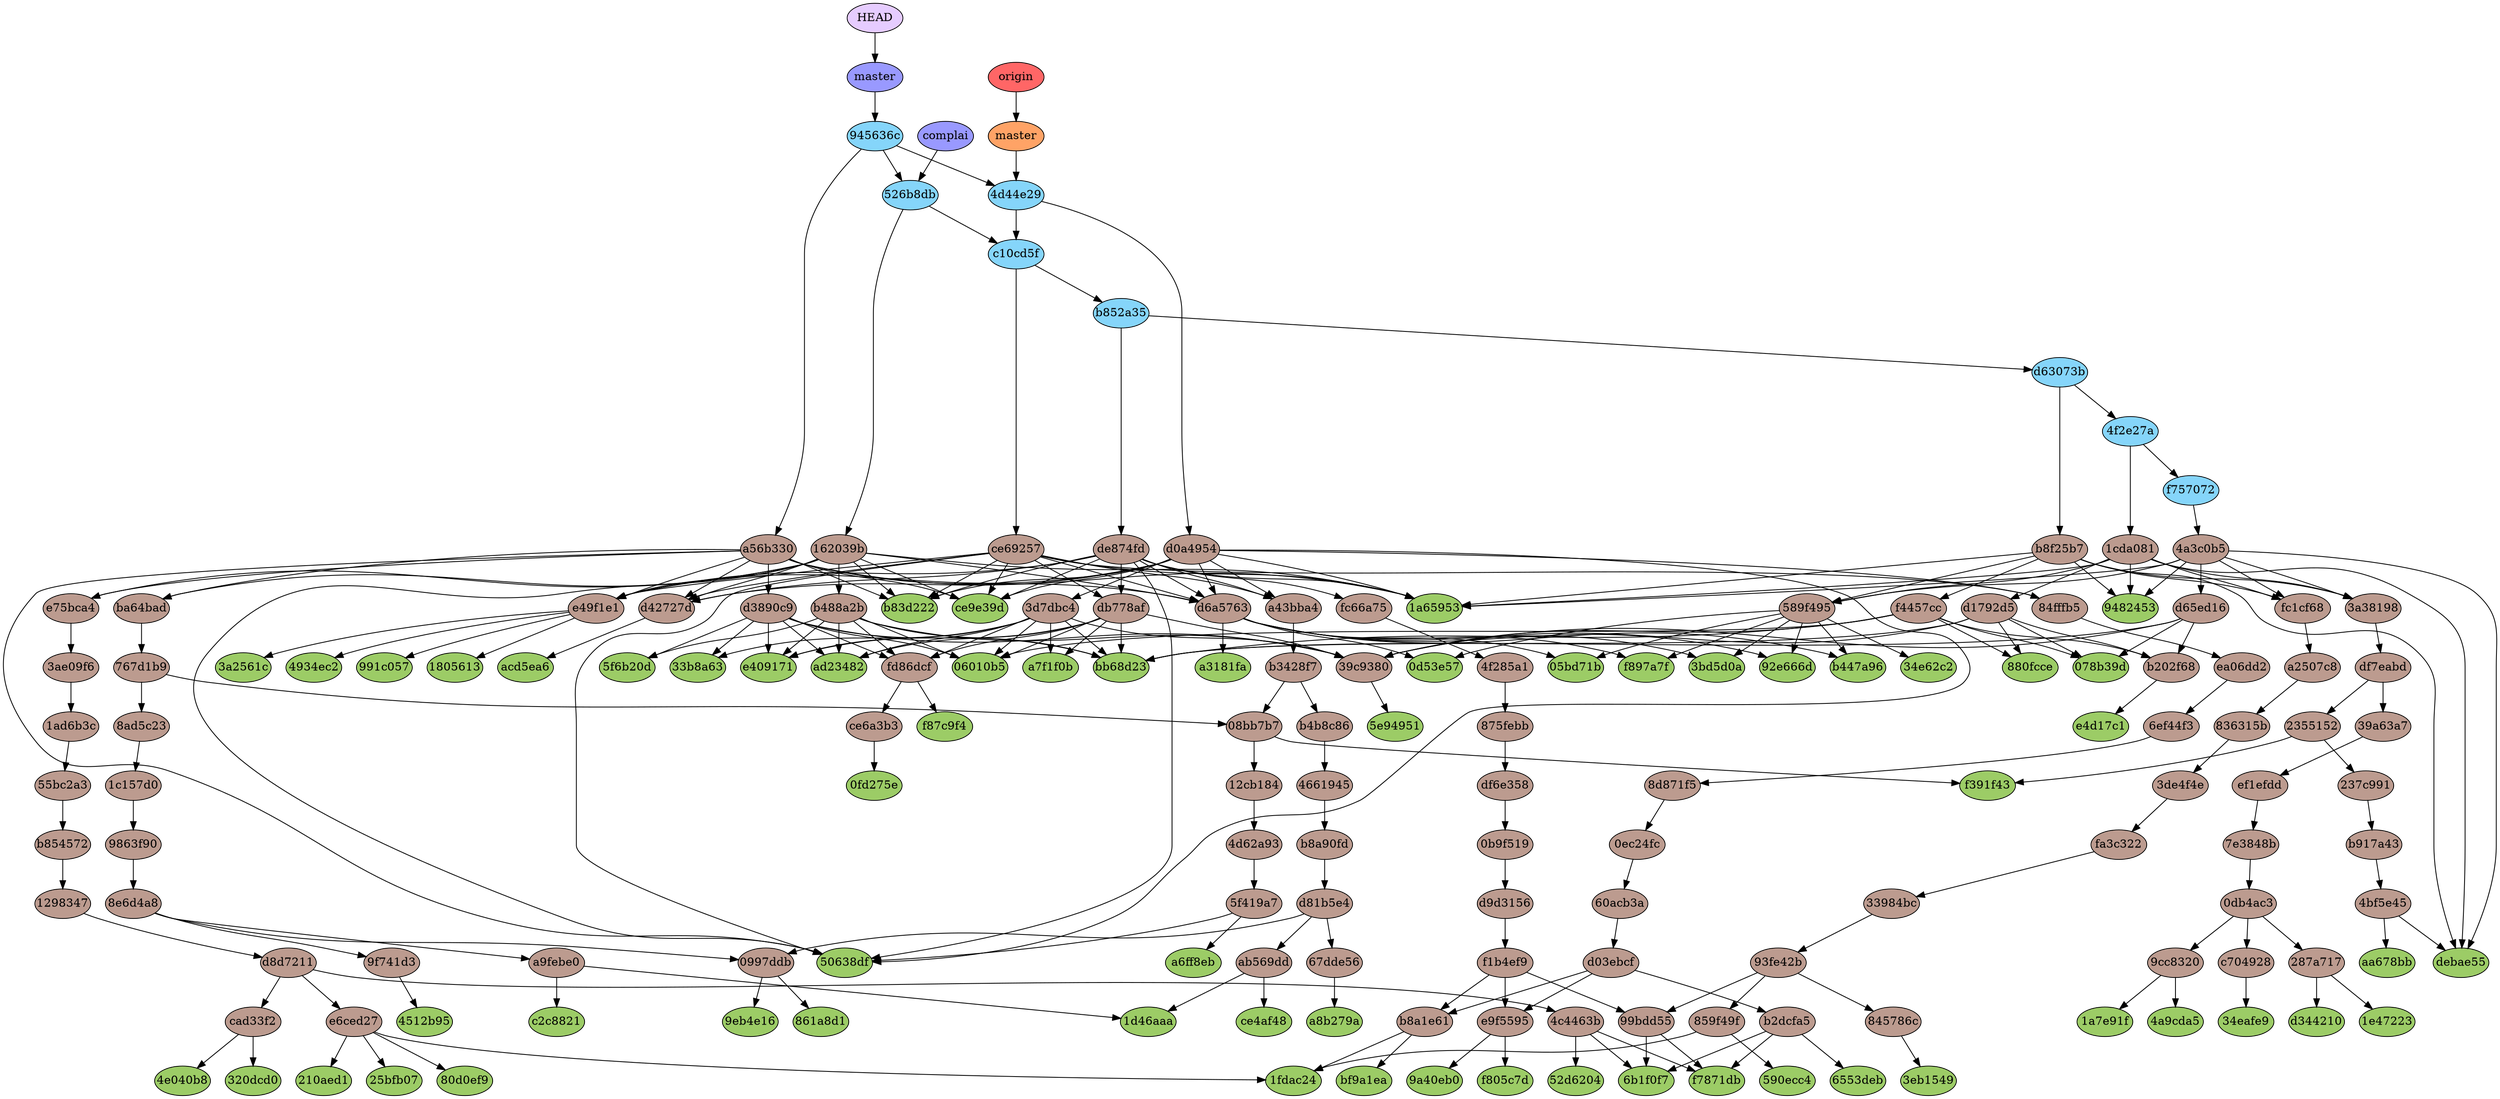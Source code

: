 digraph auto {
	graph [bgcolor=transparent]
	node [fixedsize=true style=filled width=0.95]
	"05bd71b6ec2c1982d1e8a5653073281994564ae8" [label="05bd71b" fillcolor="#9ccc66"]
	"06010b5a961f0396f859cc0505e0cd5afee3bb8f" [label="06010b5" fillcolor="#9ccc66"]
	"078b39d2dca3a37194eb9e224076593abacd8d4b" [label="078b39d" fillcolor="#9ccc66"]
	"0d53e57a55d7109cdc3736f5de0bce8117f46869" [label="0d53e57" fillcolor="#9ccc66"]
	"0fd275e94660402f80f01505d28b90a23f7e0209" [label="0fd275e" fillcolor="#9ccc66"]
	"180561334a20370c0226a515335cdb7aedfb1fb9" [label=1805613 fillcolor="#9ccc66"]
	"1a659533528ecda0bd079950f872515b5a7d4f37" [label="1a65953" fillcolor="#9ccc66"]
	"1a7e91f734317f5b895a2029ff9edb711dc9cc99" [label="1a7e91f" fillcolor="#9ccc66"]
	"1d46aaa1a35c91aee927a94efd0032d64615b815" [label="1d46aaa" fillcolor="#9ccc66"]
	"1e4722388f966d8959e0514cd22615c045b95e2b" [label="1e47223" fillcolor="#9ccc66"]
	"1fdac24c9deee51129b133999009ad5880c6efdf" [label="1fdac24" fillcolor="#9ccc66"]
	"210aed1666e6824f5b1213ffb442bb98e335db1b" [label="210aed1" fillcolor="#9ccc66"]
	"25bfb078fb37f93b5d91011433716f36aeca5c4e" [label="25bfb07" fillcolor="#9ccc66"]
	"320dcd0c2f941201768484c9c7631a54e8721362" [label="320dcd0" fillcolor="#9ccc66"]
	"33b8a6309bd07e001c59631ce35e92b38462f1c2" [label="33b8a63" fillcolor="#9ccc66"]
	"34e62c26b57537c22f5c2d4d54b426a1ca841409" [label="34e62c2" fillcolor="#9ccc66"]
	"34eafe94fd4aae693752e2e0f967b44300c99075" [label="34eafe9" fillcolor="#9ccc66"]
	"3a2561cbabff8e3f90730398e3b411a40578a65a" [label="3a2561c" fillcolor="#9ccc66"]
	"3bd5d0a4803967bc0bf72a7dd66d7e292ed2e586" [label="3bd5d0a" fillcolor="#9ccc66"]
	"3eb1549f06ba8b7861c1e0dfe9d63c4b8ae4bfb1" [label="3eb1549" fillcolor="#9ccc66"]
	"4512b957de50e3835e2fee21891922f0f8b88028" [label="4512b95" fillcolor="#9ccc66"]
	"4934ec276a00c8f527be9f9d8aea70383eac77bb" [label="4934ec2" fillcolor="#9ccc66"]
	"4a9cda50420fcb43a51ea4cc266fdcb7fe1d0dae" [label="4a9cda5" fillcolor="#9ccc66"]
	"4e040b80859196d5cf51dfd65febd41b8df755c9" [label="4e040b8" fillcolor="#9ccc66"]
	"50638dff1af5ca690f29e4d6ceff9d65c99e4469" [label="50638df" fillcolor="#9ccc66"]
	"52d62045b8bed83f62aa32a954da5dde63765698" [label="52d6204" fillcolor="#9ccc66"]
	"590ecc4134b3c73b74946b2a6bb43d8fd34830b2" [label="590ecc4" fillcolor="#9ccc66"]
	"5e9495128c0376427420c4189993b3851770b702" [label="5e94951" fillcolor="#9ccc66"]
	"5f6b20d08ec495ce823e7a41e34279606474a908" [label="5f6b20d" fillcolor="#9ccc66"]
	"6553deb44d65701d812e8b8aa80a651366ecb899" [label="6553deb" fillcolor="#9ccc66"]
	"6b1f0f7dae4599ba1678f8ecad49b7709f1219e0" [label="6b1f0f7" fillcolor="#9ccc66"]
	"80d0ef9e68478f1b9012ca16aab9c55bcba8b98b" [label="80d0ef9" fillcolor="#9ccc66"]
	"861a8d1099559b987cff6a5f819312e020cbc5cd" [label="861a8d1" fillcolor="#9ccc66"]
	"880fcce54675ecdc6fb0f6cb9928b6f2a96d8834" [label="880fcce" fillcolor="#9ccc66"]
	"92e666d77dd95f33f7fc056a45049f2034b90ab8" [label="92e666d" fillcolor="#9ccc66"]
	"9482453435cc19430a453d7280dce366b7138a90" [label=9482453 fillcolor="#9ccc66"]
	"991c057bbde28340dd89e1dafc4ad21c9d83b6fe" [label="991c057" fillcolor="#9ccc66"]
	"9a40eb0fe2a448507ebc84500ddeac5802f6e0eb" [label="9a40eb0" fillcolor="#9ccc66"]
	"9eb4e164ca6a234697a9b17f50c4320a8029bf8c" [label="9eb4e16" fillcolor="#9ccc66"]
	a3181fa8deb86435dac775dc487a5835d72af296 [label=a3181fa fillcolor="#9ccc66"]
	a6ff8eb92a2bc99c9cae9e5fb7fa029dd869146f [label=a6ff8eb fillcolor="#9ccc66"]
	a7f1f0b3899a26fedbea9fb2a72d51e30a3cd019 [label=a7f1f0b fillcolor="#9ccc66"]
	a8b279abd5f8d158bcf4b5e5507b8a21494e0938 [label=a8b279a fillcolor="#9ccc66"]
	aa678bb41d4e0ce35c2e2bbce9691ef65316fd23 [label=aa678bb fillcolor="#9ccc66"]
	acd5ea69a6c510960bcd56209cbf81d7dc4604bd [label=acd5ea6 fillcolor="#9ccc66"]
	ad2348262ebfb1591386e704ac930714dcedfb27 [label=ad23482 fillcolor="#9ccc66"]
	b447a969d1b969594e8aa987072ac3a7a970456e [label=b447a96 fillcolor="#9ccc66"]
	b83d22266ac8aa2f8df2edef68082c789727841d [label=b83d222 fillcolor="#9ccc66"]
	bb68d2389717182b74adab0ff0c6a0a5a58c0498 [label=bb68d23 fillcolor="#9ccc66"]
	bf9a1ea5345011a031dabc4ff126a945b9ca7092 [label=bf9a1ea fillcolor="#9ccc66"]
	c2c8821f6865f0c667db677854850a9987466b27 [label=c2c8821 fillcolor="#9ccc66"]
	ce4af48ca2a090ac8a363fd967882d9bba7ac838 [label=ce4af48 fillcolor="#9ccc66"]
	ce9e39d998b0d9f3fd4931e5bea0f722e1d99792 [label=ce9e39d fillcolor="#9ccc66"]
	d344210bd0ad80b72acd9d4ce16fea3943433a73 [label=d344210 fillcolor="#9ccc66"]
	debae55495f9c5dfa600cd1a995f692fbb4dc7e3 [label=debae55 fillcolor="#9ccc66"]
	e409171e4b13d3c4b5f76f0c8688e2ae3a09610e [label=e409171 fillcolor="#9ccc66"]
	e4d17c167a24b80d3bb6a3a5b2e8acdc455400c9 [label=e4d17c1 fillcolor="#9ccc66"]
	f391f43f238b7f31be79d3eb6028a1d52587f3fe [label=f391f43 fillcolor="#9ccc66"]
	f7871dba65f92fb19d1d068fbd08812979f892e1 [label=f7871db fillcolor="#9ccc66"]
	f805c7dd9e28580dd5ff91285d3d23578fa929a0 [label=f805c7d fillcolor="#9ccc66"]
	f87c9f421d329f557ae871c838698aab675e7977 [label=f87c9f4 fillcolor="#9ccc66"]
	f897a7f1cb2389f85fe6381425d29f0a9866fb65 [label=f897a7f fillcolor="#9ccc66"]
	"08bb7b7ec2f67afa7de3fa0e68d0d6fb0e634bae" [label="08bb7b7" fillcolor="#bc9b8f"]
	"08bb7b7ec2f67afa7de3fa0e68d0d6fb0e634bae" -> f391f43f238b7f31be79d3eb6028a1d52587f3fe
	"08bb7b7ec2f67afa7de3fa0e68d0d6fb0e634bae" -> "12cb184cdb83c976405576011bae935b68cd1c8b"
	"0997ddb6c8014b2f4bfb9e706f6adec6db3e0088" [label="0997ddb" fillcolor="#bc9b8f"]
	"0997ddb6c8014b2f4bfb9e706f6adec6db3e0088" -> "861a8d1099559b987cff6a5f819312e020cbc5cd"
	"0997ddb6c8014b2f4bfb9e706f6adec6db3e0088" -> "9eb4e164ca6a234697a9b17f50c4320a8029bf8c"
	"0b9f51926c738f978108cda57d3c308f5347aa3d" [label="0b9f519" fillcolor="#bc9b8f"]
	"0b9f51926c738f978108cda57d3c308f5347aa3d" -> d9d315620135596df7950912937ca6f5711e702e
	"0db4ac371ab85ba99d524b8e223e9c043d9c420c" [label="0db4ac3" fillcolor="#bc9b8f"]
	"0db4ac371ab85ba99d524b8e223e9c043d9c420c" -> "287a7178c6d5554a34f07167e50621b0b9aac29c"
	"0db4ac371ab85ba99d524b8e223e9c043d9c420c" -> "9cc8320911c14d828d9ef722bb45bc787ba3cc1f"
	"0db4ac371ab85ba99d524b8e223e9c043d9c420c" -> c704928d5b67583e02a45bb3ee0808efb11d8dff
	"0ec24fc16b0a28fce4b4660c10403a1e28bfa101" [label="0ec24fc" fillcolor="#bc9b8f"]
	"0ec24fc16b0a28fce4b4660c10403a1e28bfa101" -> "60acb3afe0bc6de708cadf03d84504f65320b78d"
	"12983476b9fe64049f88e3a4cf25622521470bab" [label=1298347 fillcolor="#bc9b8f"]
	"12983476b9fe64049f88e3a4cf25622521470bab" -> d8d7211a6f8c2298623433a56ac84efae9ace137
	"12cb184cdb83c976405576011bae935b68cd1c8b" [label="12cb184" fillcolor="#bc9b8f"]
	"12cb184cdb83c976405576011bae935b68cd1c8b" -> "4d62a93d51ca83d57a32ccb8516ca79ca576d0e3"
	"162039b51cd9d8a0979ac9872709ee7e629c3415" [label="162039b" fillcolor="#bc9b8f"]
	"162039b51cd9d8a0979ac9872709ee7e629c3415" -> ce9e39d998b0d9f3fd4931e5bea0f722e1d99792
	"162039b51cd9d8a0979ac9872709ee7e629c3415" -> e49f1e16952268fee26fe8f24df6295df8ef8bd5
	"162039b51cd9d8a0979ac9872709ee7e629c3415" -> b83d22266ac8aa2f8df2edef68082c789727841d
	"162039b51cd9d8a0979ac9872709ee7e629c3415" -> "1a659533528ecda0bd079950f872515b5a7d4f37"
	"162039b51cd9d8a0979ac9872709ee7e629c3415" -> d6a57633c3dda48a1663841403e090c9f6c0448d
	"162039b51cd9d8a0979ac9872709ee7e629c3415" -> b488a2b84705ddbcc521dbb4be7aed3f307771b8
	"162039b51cd9d8a0979ac9872709ee7e629c3415" -> d42727dcd6e333933274e739d4fe7b1ccb70b241
	"162039b51cd9d8a0979ac9872709ee7e629c3415" -> "50638dff1af5ca690f29e4d6ceff9d65c99e4469"
	"162039b51cd9d8a0979ac9872709ee7e629c3415" -> e75bca4ded2d14096f816563269fadde066b3ed8
	"162039b51cd9d8a0979ac9872709ee7e629c3415" -> ba64bad78ea65749e93ee89524cbf974b7b1b770
	"1ad6b3c240af3b0fd9b5bbdfcaf46523143f9015" [label="1ad6b3c" fillcolor="#bc9b8f"]
	"1ad6b3c240af3b0fd9b5bbdfcaf46523143f9015" -> "55bc2a3e6ef62aed49df91d77ca634da55314b4c"
	"1c157d07ee8c9d2ac0c377d9b80f45656010e493" [label="1c157d0" fillcolor="#bc9b8f"]
	"1c157d07ee8c9d2ac0c377d9b80f45656010e493" -> "9863f90736ee1ac7723ad878ec0bd903c5d6f805"
	"1cda081d28824946265c130da38b52a2a25a0ac5" [label="1cda081" fillcolor="#bc9b8f"]
	"1cda081d28824946265c130da38b52a2a25a0ac5" -> "9482453435cc19430a453d7280dce366b7138a90"
	"1cda081d28824946265c130da38b52a2a25a0ac5" -> "1a659533528ecda0bd079950f872515b5a7d4f37"
	"1cda081d28824946265c130da38b52a2a25a0ac5" -> "589f495f33435f4a3d49c4639229a97e743caf5f"
	"1cda081d28824946265c130da38b52a2a25a0ac5" -> d1792d563be684015e8fe822cca5abcbd782efd4
	"1cda081d28824946265c130da38b52a2a25a0ac5" -> debae55495f9c5dfa600cd1a995f692fbb4dc7e3
	"1cda081d28824946265c130da38b52a2a25a0ac5" -> fc1cf68d0fb56d965ccc42b4792637702deee84e
	"1cda081d28824946265c130da38b52a2a25a0ac5" -> "3a381985cea466dbf5c49c4d302a6c04e7f09853"
	"235515208fc223942875fae8bdab27b5e2b72871" [label=2355152 fillcolor="#bc9b8f"]
	"235515208fc223942875fae8bdab27b5e2b72871" -> f391f43f238b7f31be79d3eb6028a1d52587f3fe
	"235515208fc223942875fae8bdab27b5e2b72871" -> "237c991aa2b8c28c6c2d111f918e26d01ab990ea"
	"237c991aa2b8c28c6c2d111f918e26d01ab990ea" [label="237c991" fillcolor="#bc9b8f"]
	"237c991aa2b8c28c6c2d111f918e26d01ab990ea" -> b917a430032e03bdf6296d75464315749e85bd1b
	"287a7178c6d5554a34f07167e50621b0b9aac29c" [label="287a717" fillcolor="#bc9b8f"]
	"287a7178c6d5554a34f07167e50621b0b9aac29c" -> d344210bd0ad80b72acd9d4ce16fea3943433a73
	"287a7178c6d5554a34f07167e50621b0b9aac29c" -> "1e4722388f966d8959e0514cd22615c045b95e2b"
	"33984bc49764a712ab69e728e786d502e5edf72f" [label="33984bc" fillcolor="#bc9b8f"]
	"33984bc49764a712ab69e728e786d502e5edf72f" -> "93fe42bf3cdd689121df4c0de0bec862502ba408"
	"39a63a754610a360760056372cc048799957bda1" [label="39a63a7" fillcolor="#bc9b8f"]
	"39a63a754610a360760056372cc048799957bda1" -> ef1efdd0aaaf4285634ef8ebdbf0742ab94939eb
	"39c9380fd9bea5059bec7dce0c817766f38477d8" [label="39c9380" fillcolor="#bc9b8f"]
	"39c9380fd9bea5059bec7dce0c817766f38477d8" -> "5e9495128c0376427420c4189993b3851770b702"
	"3a381985cea466dbf5c49c4d302a6c04e7f09853" [label="3a38198" fillcolor="#bc9b8f"]
	"3a381985cea466dbf5c49c4d302a6c04e7f09853" -> df7eabd8990442c12a77fdb70eb39f990870860e
	"3ae09f6bb037f2ffad098165713e15be3ebc00a2" [label="3ae09f6" fillcolor="#bc9b8f"]
	"3ae09f6bb037f2ffad098165713e15be3ebc00a2" -> "1ad6b3c240af3b0fd9b5bbdfcaf46523143f9015"
	"3d7dbc4eda052fabec16468cd7a8282488f164c9" [label="3d7dbc4" fillcolor="#bc9b8f"]
	"3d7dbc4eda052fabec16468cd7a8282488f164c9" -> "39c9380fd9bea5059bec7dce0c817766f38477d8"
	"3d7dbc4eda052fabec16468cd7a8282488f164c9" -> "33b8a6309bd07e001c59631ce35e92b38462f1c2"
	"3d7dbc4eda052fabec16468cd7a8282488f164c9" -> fd86dcf6b01bf03b15847b5a94a3dcd2c7b55ecd
	"3d7dbc4eda052fabec16468cd7a8282488f164c9" -> a7f1f0b3899a26fedbea9fb2a72d51e30a3cd019
	"3d7dbc4eda052fabec16468cd7a8282488f164c9" -> e409171e4b13d3c4b5f76f0c8688e2ae3a09610e
	"3d7dbc4eda052fabec16468cd7a8282488f164c9" -> "06010b5a961f0396f859cc0505e0cd5afee3bb8f"
	"3d7dbc4eda052fabec16468cd7a8282488f164c9" -> ad2348262ebfb1591386e704ac930714dcedfb27
	"3d7dbc4eda052fabec16468cd7a8282488f164c9" -> bb68d2389717182b74adab0ff0c6a0a5a58c0498
	"3de4f4e3e1cf6ba6955afa1e284ea1a5c2bcacc8" [label="3de4f4e" fillcolor="#bc9b8f"]
	"3de4f4e3e1cf6ba6955afa1e284ea1a5c2bcacc8" -> fa3c322adb1470bc62edfe03e021e80ceced42ec
	"4661945150124110038d3d4f5e9549843cb110ec" [label=4661945 fillcolor="#bc9b8f"]
	"4661945150124110038d3d4f5e9549843cb110ec" -> b8a90fdfa492f96363ba3f3664c5a7f6e5627207
	"4a3c0b533215b9c992e420957cf1754cde8aeb95" [label="4a3c0b5" fillcolor="#bc9b8f"]
	"4a3c0b533215b9c992e420957cf1754cde8aeb95" -> "9482453435cc19430a453d7280dce366b7138a90"
	"4a3c0b533215b9c992e420957cf1754cde8aeb95" -> "1a659533528ecda0bd079950f872515b5a7d4f37"
	"4a3c0b533215b9c992e420957cf1754cde8aeb95" -> "589f495f33435f4a3d49c4639229a97e743caf5f"
	"4a3c0b533215b9c992e420957cf1754cde8aeb95" -> d65ed16edfa462e844fc4e437d527590a8ce9fd6
	"4a3c0b533215b9c992e420957cf1754cde8aeb95" -> debae55495f9c5dfa600cd1a995f692fbb4dc7e3
	"4a3c0b533215b9c992e420957cf1754cde8aeb95" -> fc1cf68d0fb56d965ccc42b4792637702deee84e
	"4a3c0b533215b9c992e420957cf1754cde8aeb95" -> "3a381985cea466dbf5c49c4d302a6c04e7f09853"
	"4bf5e4517e1131ce02913374a0e0c12f490a3955" [label="4bf5e45" fillcolor="#bc9b8f"]
	"4bf5e4517e1131ce02913374a0e0c12f490a3955" -> aa678bb41d4e0ce35c2e2bbce9691ef65316fd23
	"4bf5e4517e1131ce02913374a0e0c12f490a3955" -> debae55495f9c5dfa600cd1a995f692fbb4dc7e3
	"4c4463b26372cbc57b93690eca55f7ab0ad67c41" [label="4c4463b" fillcolor="#bc9b8f"]
	"4c4463b26372cbc57b93690eca55f7ab0ad67c41" -> "52d62045b8bed83f62aa32a954da5dde63765698"
	"4c4463b26372cbc57b93690eca55f7ab0ad67c41" -> "6b1f0f7dae4599ba1678f8ecad49b7709f1219e0"
	"4c4463b26372cbc57b93690eca55f7ab0ad67c41" -> f7871dba65f92fb19d1d068fbd08812979f892e1
	"4d62a93d51ca83d57a32ccb8516ca79ca576d0e3" [label="4d62a93" fillcolor="#bc9b8f"]
	"4d62a93d51ca83d57a32ccb8516ca79ca576d0e3" -> "5f419a7c2824c4893d12a340f61373925fe66a91"
	"4f285a1ca8abe0d3080f8417371e2ab3e41ba62b" [label="4f285a1" fillcolor="#bc9b8f"]
	"4f285a1ca8abe0d3080f8417371e2ab3e41ba62b" -> "875febbf79811f982e6610b8fb1de9ceb858180a"
	"55bc2a3e6ef62aed49df91d77ca634da55314b4c" [label="55bc2a3" fillcolor="#bc9b8f"]
	"55bc2a3e6ef62aed49df91d77ca634da55314b4c" -> b85457246fbf1cdb505a443123f28f099caa7fc2
	"589f495f33435f4a3d49c4639229a97e743caf5f" [label="589f495" fillcolor="#bc9b8f"]
	"589f495f33435f4a3d49c4639229a97e743caf5f" -> "92e666d77dd95f33f7fc056a45049f2034b90ab8"
	"589f495f33435f4a3d49c4639229a97e743caf5f" -> "34e62c26b57537c22f5c2d4d54b426a1ca841409"
	"589f495f33435f4a3d49c4639229a97e743caf5f" -> f897a7f1cb2389f85fe6381425d29f0a9866fb65
	"589f495f33435f4a3d49c4639229a97e743caf5f" -> "0d53e57a55d7109cdc3736f5de0bce8117f46869"
	"589f495f33435f4a3d49c4639229a97e743caf5f" -> b447a969d1b969594e8aa987072ac3a7a970456e
	"589f495f33435f4a3d49c4639229a97e743caf5f" -> "3bd5d0a4803967bc0bf72a7dd66d7e292ed2e586"
	"589f495f33435f4a3d49c4639229a97e743caf5f" -> "05bd71b6ec2c1982d1e8a5653073281994564ae8"
	"5f419a7c2824c4893d12a340f61373925fe66a91" [label="5f419a7" fillcolor="#bc9b8f"]
	"5f419a7c2824c4893d12a340f61373925fe66a91" -> a6ff8eb92a2bc99c9cae9e5fb7fa029dd869146f
	"5f419a7c2824c4893d12a340f61373925fe66a91" -> "50638dff1af5ca690f29e4d6ceff9d65c99e4469"
	"60acb3afe0bc6de708cadf03d84504f65320b78d" [label="60acb3a" fillcolor="#bc9b8f"]
	"60acb3afe0bc6de708cadf03d84504f65320b78d" -> d03ebcfbc0dc880742e6b029fb0381acc8e89bf9
	"67dde56741f04b6047ad911410534f3302d3a5ea" [label="67dde56" fillcolor="#bc9b8f"]
	"67dde56741f04b6047ad911410534f3302d3a5ea" -> a8b279abd5f8d158bcf4b5e5507b8a21494e0938
	"6ef44f33eaa20ad65555c3cba8f869730ab0b214" [label="6ef44f3" fillcolor="#bc9b8f"]
	"6ef44f33eaa20ad65555c3cba8f869730ab0b214" -> "8d871f5b127155054bffe6c3d4fc397e6907c089"
	"767d1b94b77990fe915b90e8dfc2d203382f80bb" [label="767d1b9" fillcolor="#bc9b8f"]
	"767d1b94b77990fe915b90e8dfc2d203382f80bb" -> "08bb7b7ec2f67afa7de3fa0e68d0d6fb0e634bae"
	"767d1b94b77990fe915b90e8dfc2d203382f80bb" -> "8ad5c2354c594de6f28dec7d1c217c6cdb257ff2"
	"7e3848bbfc57136a849a7d5a310a64d5134b1e4e" [label="7e3848b" fillcolor="#bc9b8f"]
	"7e3848bbfc57136a849a7d5a310a64d5134b1e4e" -> "0db4ac371ab85ba99d524b8e223e9c043d9c420c"
	"836315bac5a91a9deae409c534686df960dc4ba9" [label="836315b" fillcolor="#bc9b8f"]
	"836315bac5a91a9deae409c534686df960dc4ba9" -> "3de4f4e3e1cf6ba6955afa1e284ea1a5c2bcacc8"
	"845786c7fc05c8ffaa712c46c89bc535c2d784fe" [label="845786c" fillcolor="#bc9b8f"]
	"845786c7fc05c8ffaa712c46c89bc535c2d784fe" -> "3eb1549f06ba8b7861c1e0dfe9d63c4b8ae4bfb1"
	"84fffb5b20f15ca80e656529fc5c2150f18826a4" [label="84fffb5" fillcolor="#bc9b8f"]
	"84fffb5b20f15ca80e656529fc5c2150f18826a4" -> ea06dd226e5a52b69a8c75d5b98f622c7cb00820
	"859f49fcb8b64c5cb3f3ba480f512fc888879967" [label="859f49f" fillcolor="#bc9b8f"]
	"859f49fcb8b64c5cb3f3ba480f512fc888879967" -> "1fdac24c9deee51129b133999009ad5880c6efdf"
	"859f49fcb8b64c5cb3f3ba480f512fc888879967" -> "590ecc4134b3c73b74946b2a6bb43d8fd34830b2"
	"875febbf79811f982e6610b8fb1de9ceb858180a" [label="875febb" fillcolor="#bc9b8f"]
	"875febbf79811f982e6610b8fb1de9ceb858180a" -> df6e358ce277cf2fd4474d93e97f883281601a20
	"8ad5c2354c594de6f28dec7d1c217c6cdb257ff2" [label="8ad5c23" fillcolor="#bc9b8f"]
	"8ad5c2354c594de6f28dec7d1c217c6cdb257ff2" -> "1c157d07ee8c9d2ac0c377d9b80f45656010e493"
	"8d871f5b127155054bffe6c3d4fc397e6907c089" [label="8d871f5" fillcolor="#bc9b8f"]
	"8d871f5b127155054bffe6c3d4fc397e6907c089" -> "0ec24fc16b0a28fce4b4660c10403a1e28bfa101"
	"8e6d4a862ea48798a06757a74c4392ee1b31e741" [label="8e6d4a8" fillcolor="#bc9b8f"]
	"8e6d4a862ea48798a06757a74c4392ee1b31e741" -> "0997ddb6c8014b2f4bfb9e706f6adec6db3e0088"
	"8e6d4a862ea48798a06757a74c4392ee1b31e741" -> a9febe0220c4f2bb7314ec699e80f2b70baec375
	"8e6d4a862ea48798a06757a74c4392ee1b31e741" -> "9f741d36a945e21a4eec0d98210be9b1716ce106"
	"93fe42bf3cdd689121df4c0de0bec862502ba408" [label="93fe42b" fillcolor="#bc9b8f"]
	"93fe42bf3cdd689121df4c0de0bec862502ba408" -> "99bdd55c4bf87871d8b693d91f0bc05df041ba20"
	"93fe42bf3cdd689121df4c0de0bec862502ba408" -> "859f49fcb8b64c5cb3f3ba480f512fc888879967"
	"93fe42bf3cdd689121df4c0de0bec862502ba408" -> "845786c7fc05c8ffaa712c46c89bc535c2d784fe"
	"9863f90736ee1ac7723ad878ec0bd903c5d6f805" [label="9863f90" fillcolor="#bc9b8f"]
	"9863f90736ee1ac7723ad878ec0bd903c5d6f805" -> "8e6d4a862ea48798a06757a74c4392ee1b31e741"
	"99bdd55c4bf87871d8b693d91f0bc05df041ba20" [label="99bdd55" fillcolor="#bc9b8f"]
	"99bdd55c4bf87871d8b693d91f0bc05df041ba20" -> "6b1f0f7dae4599ba1678f8ecad49b7709f1219e0"
	"99bdd55c4bf87871d8b693d91f0bc05df041ba20" -> f7871dba65f92fb19d1d068fbd08812979f892e1
	"9cc8320911c14d828d9ef722bb45bc787ba3cc1f" [label="9cc8320" fillcolor="#bc9b8f"]
	"9cc8320911c14d828d9ef722bb45bc787ba3cc1f" -> "4a9cda50420fcb43a51ea4cc266fdcb7fe1d0dae"
	"9cc8320911c14d828d9ef722bb45bc787ba3cc1f" -> "1a7e91f734317f5b895a2029ff9edb711dc9cc99"
	"9f741d36a945e21a4eec0d98210be9b1716ce106" [label="9f741d3" fillcolor="#bc9b8f"]
	"9f741d36a945e21a4eec0d98210be9b1716ce106" -> "4512b957de50e3835e2fee21891922f0f8b88028"
	a2507c8b9bf2309df31b479c571eaae3db6e3763 [label=a2507c8 fillcolor="#bc9b8f"]
	a2507c8b9bf2309df31b479c571eaae3db6e3763 -> "836315bac5a91a9deae409c534686df960dc4ba9"
	a43bba4c81860f0703f6acc3ad60e17d44b8b80e [label=a43bba4 fillcolor="#bc9b8f"]
	a43bba4c81860f0703f6acc3ad60e17d44b8b80e -> b3428f7299e0a118d970771dd3df3bf580b667b5
	a56b330ea72b7fdfc159f1ec1feeaa7a06af850b [label=a56b330 fillcolor="#bc9b8f"]
	a56b330ea72b7fdfc159f1ec1feeaa7a06af850b -> ce9e39d998b0d9f3fd4931e5bea0f722e1d99792
	a56b330ea72b7fdfc159f1ec1feeaa7a06af850b -> e49f1e16952268fee26fe8f24df6295df8ef8bd5
	a56b330ea72b7fdfc159f1ec1feeaa7a06af850b -> b83d22266ac8aa2f8df2edef68082c789727841d
	a56b330ea72b7fdfc159f1ec1feeaa7a06af850b -> "1a659533528ecda0bd079950f872515b5a7d4f37"
	a56b330ea72b7fdfc159f1ec1feeaa7a06af850b -> d6a57633c3dda48a1663841403e090c9f6c0448d
	a56b330ea72b7fdfc159f1ec1feeaa7a06af850b -> d3890c91b995dd942f89a34103d610f59fab59e1
	a56b330ea72b7fdfc159f1ec1feeaa7a06af850b -> d42727dcd6e333933274e739d4fe7b1ccb70b241
	a56b330ea72b7fdfc159f1ec1feeaa7a06af850b -> "50638dff1af5ca690f29e4d6ceff9d65c99e4469"
	a56b330ea72b7fdfc159f1ec1feeaa7a06af850b -> e75bca4ded2d14096f816563269fadde066b3ed8
	a56b330ea72b7fdfc159f1ec1feeaa7a06af850b -> ba64bad78ea65749e93ee89524cbf974b7b1b770
	a9febe0220c4f2bb7314ec699e80f2b70baec375 [label=a9febe0 fillcolor="#bc9b8f"]
	a9febe0220c4f2bb7314ec699e80f2b70baec375 -> "1d46aaa1a35c91aee927a94efd0032d64615b815"
	a9febe0220c4f2bb7314ec699e80f2b70baec375 -> c2c8821f6865f0c667db677854850a9987466b27
	ab569dded1d8623c4ace55ee5ad017c06c353340 [label=ab569dd fillcolor="#bc9b8f"]
	ab569dded1d8623c4ace55ee5ad017c06c353340 -> "1d46aaa1a35c91aee927a94efd0032d64615b815"
	ab569dded1d8623c4ace55ee5ad017c06c353340 -> ce4af48ca2a090ac8a363fd967882d9bba7ac838
	b202f68199ee74f2576deacc440b4c0876613426 [label=b202f68 fillcolor="#bc9b8f"]
	b202f68199ee74f2576deacc440b4c0876613426 -> e4d17c167a24b80d3bb6a3a5b2e8acdc455400c9
	b2dcfa5a23773d3c5f9d87c22eed0f76a80ed35b [label=b2dcfa5 fillcolor="#bc9b8f"]
	b2dcfa5a23773d3c5f9d87c22eed0f76a80ed35b -> "6553deb44d65701d812e8b8aa80a651366ecb899"
	b2dcfa5a23773d3c5f9d87c22eed0f76a80ed35b -> "6b1f0f7dae4599ba1678f8ecad49b7709f1219e0"
	b2dcfa5a23773d3c5f9d87c22eed0f76a80ed35b -> f7871dba65f92fb19d1d068fbd08812979f892e1
	b3428f7299e0a118d970771dd3df3bf580b667b5 [label=b3428f7 fillcolor="#bc9b8f"]
	b3428f7299e0a118d970771dd3df3bf580b667b5 -> "08bb7b7ec2f67afa7de3fa0e68d0d6fb0e634bae"
	b3428f7299e0a118d970771dd3df3bf580b667b5 -> b4b8c86b2d444270e64505956f30dec23c49ac12
	b488a2b84705ddbcc521dbb4be7aed3f307771b8 [label=b488a2b fillcolor="#bc9b8f"]
	b488a2b84705ddbcc521dbb4be7aed3f307771b8 -> "39c9380fd9bea5059bec7dce0c817766f38477d8"
	b488a2b84705ddbcc521dbb4be7aed3f307771b8 -> fd86dcf6b01bf03b15847b5a94a3dcd2c7b55ecd
	b488a2b84705ddbcc521dbb4be7aed3f307771b8 -> "5f6b20d08ec495ce823e7a41e34279606474a908"
	b488a2b84705ddbcc521dbb4be7aed3f307771b8 -> e409171e4b13d3c4b5f76f0c8688e2ae3a09610e
	b488a2b84705ddbcc521dbb4be7aed3f307771b8 -> "06010b5a961f0396f859cc0505e0cd5afee3bb8f"
	b488a2b84705ddbcc521dbb4be7aed3f307771b8 -> ad2348262ebfb1591386e704ac930714dcedfb27
	b488a2b84705ddbcc521dbb4be7aed3f307771b8 -> bb68d2389717182b74adab0ff0c6a0a5a58c0498
	b4b8c86b2d444270e64505956f30dec23c49ac12 [label=b4b8c86 fillcolor="#bc9b8f"]
	b4b8c86b2d444270e64505956f30dec23c49ac12 -> "4661945150124110038d3d4f5e9549843cb110ec"
	b85457246fbf1cdb505a443123f28f099caa7fc2 [label=b854572 fillcolor="#bc9b8f"]
	b85457246fbf1cdb505a443123f28f099caa7fc2 -> "12983476b9fe64049f88e3a4cf25622521470bab"
	b8a1e61fcf33ce3a797eb465fcffeebd9bf930df [label=b8a1e61 fillcolor="#bc9b8f"]
	b8a1e61fcf33ce3a797eb465fcffeebd9bf930df -> "1fdac24c9deee51129b133999009ad5880c6efdf"
	b8a1e61fcf33ce3a797eb465fcffeebd9bf930df -> bf9a1ea5345011a031dabc4ff126a945b9ca7092
	b8a90fdfa492f96363ba3f3664c5a7f6e5627207 [label=b8a90fd fillcolor="#bc9b8f"]
	b8a90fdfa492f96363ba3f3664c5a7f6e5627207 -> d81b5e4f438ac623bbc9c89d852b9d5ecd4e89eb
	b8f25b75724df9e922da101154c72cd6b6fc4f82 [label=b8f25b7 fillcolor="#bc9b8f"]
	b8f25b75724df9e922da101154c72cd6b6fc4f82 -> "9482453435cc19430a453d7280dce366b7138a90"
	b8f25b75724df9e922da101154c72cd6b6fc4f82 -> "1a659533528ecda0bd079950f872515b5a7d4f37"
	b8f25b75724df9e922da101154c72cd6b6fc4f82 -> "589f495f33435f4a3d49c4639229a97e743caf5f"
	b8f25b75724df9e922da101154c72cd6b6fc4f82 -> f4457cc821f3efeadf62806a0f7ffe3dba55fd59
	b8f25b75724df9e922da101154c72cd6b6fc4f82 -> debae55495f9c5dfa600cd1a995f692fbb4dc7e3
	b8f25b75724df9e922da101154c72cd6b6fc4f82 -> fc1cf68d0fb56d965ccc42b4792637702deee84e
	b8f25b75724df9e922da101154c72cd6b6fc4f82 -> "3a381985cea466dbf5c49c4d302a6c04e7f09853"
	b917a430032e03bdf6296d75464315749e85bd1b [label=b917a43 fillcolor="#bc9b8f"]
	b917a430032e03bdf6296d75464315749e85bd1b -> "4bf5e4517e1131ce02913374a0e0c12f490a3955"
	ba64bad78ea65749e93ee89524cbf974b7b1b770 [label=ba64bad fillcolor="#bc9b8f"]
	ba64bad78ea65749e93ee89524cbf974b7b1b770 -> "767d1b94b77990fe915b90e8dfc2d203382f80bb"
	c704928d5b67583e02a45bb3ee0808efb11d8dff [label=c704928 fillcolor="#bc9b8f"]
	c704928d5b67583e02a45bb3ee0808efb11d8dff -> "34eafe94fd4aae693752e2e0f967b44300c99075"
	cad33f29fc2f8a8eba33641507406e3b63eb7f05 [label=cad33f2 fillcolor="#bc9b8f"]
	cad33f29fc2f8a8eba33641507406e3b63eb7f05 -> "4e040b80859196d5cf51dfd65febd41b8df755c9"
	cad33f29fc2f8a8eba33641507406e3b63eb7f05 -> "320dcd0c2f941201768484c9c7631a54e8721362"
	ce692571da8502ac6e15f82b4b8da15315d9d7b5 [label=ce69257 fillcolor="#bc9b8f"]
	ce692571da8502ac6e15f82b4b8da15315d9d7b5 -> ce9e39d998b0d9f3fd4931e5bea0f722e1d99792
	ce692571da8502ac6e15f82b4b8da15315d9d7b5 -> e49f1e16952268fee26fe8f24df6295df8ef8bd5
	ce692571da8502ac6e15f82b4b8da15315d9d7b5 -> b83d22266ac8aa2f8df2edef68082c789727841d
	ce692571da8502ac6e15f82b4b8da15315d9d7b5 -> "1a659533528ecda0bd079950f872515b5a7d4f37"
	ce692571da8502ac6e15f82b4b8da15315d9d7b5 -> d6a57633c3dda48a1663841403e090c9f6c0448d
	ce692571da8502ac6e15f82b4b8da15315d9d7b5 -> db778af932bc6ae9a9c341125d24ec19e7e80004
	ce692571da8502ac6e15f82b4b8da15315d9d7b5 -> d42727dcd6e333933274e739d4fe7b1ccb70b241
	ce692571da8502ac6e15f82b4b8da15315d9d7b5 -> "50638dff1af5ca690f29e4d6ceff9d65c99e4469"
	ce692571da8502ac6e15f82b4b8da15315d9d7b5 -> "84fffb5b20f15ca80e656529fc5c2150f18826a4"
	ce692571da8502ac6e15f82b4b8da15315d9d7b5 -> a43bba4c81860f0703f6acc3ad60e17d44b8b80e
	ce6a3b3bfa28ee71621e8d16703f5653dfeafae4 [label=ce6a3b3 fillcolor="#bc9b8f"]
	ce6a3b3bfa28ee71621e8d16703f5653dfeafae4 -> "0fd275e94660402f80f01505d28b90a23f7e0209"
	d03ebcfbc0dc880742e6b029fb0381acc8e89bf9 [label=d03ebcf fillcolor="#bc9b8f"]
	d03ebcfbc0dc880742e6b029fb0381acc8e89bf9 -> b2dcfa5a23773d3c5f9d87c22eed0f76a80ed35b
	d03ebcfbc0dc880742e6b029fb0381acc8e89bf9 -> b8a1e61fcf33ce3a797eb465fcffeebd9bf930df
	d03ebcfbc0dc880742e6b029fb0381acc8e89bf9 -> e9f55952f4a5ec00e05aef097fc40d99582b0346
	d0a4954894e1d78950c0d8a1c1763390aa229335 [label=d0a4954 fillcolor="#bc9b8f"]
	d0a4954894e1d78950c0d8a1c1763390aa229335 -> ce9e39d998b0d9f3fd4931e5bea0f722e1d99792
	d0a4954894e1d78950c0d8a1c1763390aa229335 -> e49f1e16952268fee26fe8f24df6295df8ef8bd5
	d0a4954894e1d78950c0d8a1c1763390aa229335 -> b83d22266ac8aa2f8df2edef68082c789727841d
	d0a4954894e1d78950c0d8a1c1763390aa229335 -> "1a659533528ecda0bd079950f872515b5a7d4f37"
	d0a4954894e1d78950c0d8a1c1763390aa229335 -> d6a57633c3dda48a1663841403e090c9f6c0448d
	d0a4954894e1d78950c0d8a1c1763390aa229335 -> "3d7dbc4eda052fabec16468cd7a8282488f164c9"
	d0a4954894e1d78950c0d8a1c1763390aa229335 -> d42727dcd6e333933274e739d4fe7b1ccb70b241
	d0a4954894e1d78950c0d8a1c1763390aa229335 -> "50638dff1af5ca690f29e4d6ceff9d65c99e4469"
	d0a4954894e1d78950c0d8a1c1763390aa229335 -> "84fffb5b20f15ca80e656529fc5c2150f18826a4"
	d0a4954894e1d78950c0d8a1c1763390aa229335 -> a43bba4c81860f0703f6acc3ad60e17d44b8b80e
	d1792d563be684015e8fe822cca5abcbd782efd4 [label=d1792d5 fillcolor="#bc9b8f"]
	d1792d563be684015e8fe822cca5abcbd782efd4 -> "39c9380fd9bea5059bec7dce0c817766f38477d8"
	d1792d563be684015e8fe822cca5abcbd782efd4 -> b202f68199ee74f2576deacc440b4c0876613426
	d1792d563be684015e8fe822cca5abcbd782efd4 -> "880fcce54675ecdc6fb0f6cb9928b6f2a96d8834"
	d1792d563be684015e8fe822cca5abcbd782efd4 -> "078b39d2dca3a37194eb9e224076593abacd8d4b"
	d1792d563be684015e8fe822cca5abcbd782efd4 -> bb68d2389717182b74adab0ff0c6a0a5a58c0498
	d3890c91b995dd942f89a34103d610f59fab59e1 [label=d3890c9 fillcolor="#bc9b8f"]
	d3890c91b995dd942f89a34103d610f59fab59e1 -> "39c9380fd9bea5059bec7dce0c817766f38477d8"
	d3890c91b995dd942f89a34103d610f59fab59e1 -> "33b8a6309bd07e001c59631ce35e92b38462f1c2"
	d3890c91b995dd942f89a34103d610f59fab59e1 -> fd86dcf6b01bf03b15847b5a94a3dcd2c7b55ecd
	d3890c91b995dd942f89a34103d610f59fab59e1 -> "5f6b20d08ec495ce823e7a41e34279606474a908"
	d3890c91b995dd942f89a34103d610f59fab59e1 -> e409171e4b13d3c4b5f76f0c8688e2ae3a09610e
	d3890c91b995dd942f89a34103d610f59fab59e1 -> "06010b5a961f0396f859cc0505e0cd5afee3bb8f"
	d3890c91b995dd942f89a34103d610f59fab59e1 -> ad2348262ebfb1591386e704ac930714dcedfb27
	d3890c91b995dd942f89a34103d610f59fab59e1 -> bb68d2389717182b74adab0ff0c6a0a5a58c0498
	d42727dcd6e333933274e739d4fe7b1ccb70b241 [label=d42727d fillcolor="#bc9b8f"]
	d42727dcd6e333933274e739d4fe7b1ccb70b241 -> acd5ea69a6c510960bcd56209cbf81d7dc4604bd
	d65ed16edfa462e844fc4e437d527590a8ce9fd6 [label=d65ed16 fillcolor="#bc9b8f"]
	d65ed16edfa462e844fc4e437d527590a8ce9fd6 -> "39c9380fd9bea5059bec7dce0c817766f38477d8"
	d65ed16edfa462e844fc4e437d527590a8ce9fd6 -> b202f68199ee74f2576deacc440b4c0876613426
	d65ed16edfa462e844fc4e437d527590a8ce9fd6 -> "078b39d2dca3a37194eb9e224076593abacd8d4b"
	d65ed16edfa462e844fc4e437d527590a8ce9fd6 -> bb68d2389717182b74adab0ff0c6a0a5a58c0498
	d6a57633c3dda48a1663841403e090c9f6c0448d [label=d6a5763 fillcolor="#bc9b8f"]
	d6a57633c3dda48a1663841403e090c9f6c0448d -> "92e666d77dd95f33f7fc056a45049f2034b90ab8"
	d6a57633c3dda48a1663841403e090c9f6c0448d -> a3181fa8deb86435dac775dc487a5835d72af296
	d6a57633c3dda48a1663841403e090c9f6c0448d -> f897a7f1cb2389f85fe6381425d29f0a9866fb65
	d6a57633c3dda48a1663841403e090c9f6c0448d -> "0d53e57a55d7109cdc3736f5de0bce8117f46869"
	d6a57633c3dda48a1663841403e090c9f6c0448d -> b447a969d1b969594e8aa987072ac3a7a970456e
	d6a57633c3dda48a1663841403e090c9f6c0448d -> "3bd5d0a4803967bc0bf72a7dd66d7e292ed2e586"
	d6a57633c3dda48a1663841403e090c9f6c0448d -> "05bd71b6ec2c1982d1e8a5653073281994564ae8"
	d81b5e4f438ac623bbc9c89d852b9d5ecd4e89eb [label=d81b5e4 fillcolor="#bc9b8f"]
	d81b5e4f438ac623bbc9c89d852b9d5ecd4e89eb -> "0997ddb6c8014b2f4bfb9e706f6adec6db3e0088"
	d81b5e4f438ac623bbc9c89d852b9d5ecd4e89eb -> ab569dded1d8623c4ace55ee5ad017c06c353340
	d81b5e4f438ac623bbc9c89d852b9d5ecd4e89eb -> "67dde56741f04b6047ad911410534f3302d3a5ea"
	d8d7211a6f8c2298623433a56ac84efae9ace137 [label=d8d7211 fillcolor="#bc9b8f"]
	d8d7211a6f8c2298623433a56ac84efae9ace137 -> "4c4463b26372cbc57b93690eca55f7ab0ad67c41"
	d8d7211a6f8c2298623433a56ac84efae9ace137 -> e6ced27d6607551c936e660c1de63f777f3631da
	d8d7211a6f8c2298623433a56ac84efae9ace137 -> cad33f29fc2f8a8eba33641507406e3b63eb7f05
	d9d315620135596df7950912937ca6f5711e702e [label=d9d3156 fillcolor="#bc9b8f"]
	d9d315620135596df7950912937ca6f5711e702e -> f1b4ef9a83c27231959e9d8ea42b6fbf6955be58
	db778af932bc6ae9a9c341125d24ec19e7e80004 [label=db778af fillcolor="#bc9b8f"]
	db778af932bc6ae9a9c341125d24ec19e7e80004 -> "39c9380fd9bea5059bec7dce0c817766f38477d8"
	db778af932bc6ae9a9c341125d24ec19e7e80004 -> fd86dcf6b01bf03b15847b5a94a3dcd2c7b55ecd
	db778af932bc6ae9a9c341125d24ec19e7e80004 -> a7f1f0b3899a26fedbea9fb2a72d51e30a3cd019
	db778af932bc6ae9a9c341125d24ec19e7e80004 -> e409171e4b13d3c4b5f76f0c8688e2ae3a09610e
	db778af932bc6ae9a9c341125d24ec19e7e80004 -> "06010b5a961f0396f859cc0505e0cd5afee3bb8f"
	db778af932bc6ae9a9c341125d24ec19e7e80004 -> ad2348262ebfb1591386e704ac930714dcedfb27
	db778af932bc6ae9a9c341125d24ec19e7e80004 -> bb68d2389717182b74adab0ff0c6a0a5a58c0498
	de874fde3304fe5a1be52e7ae1d7f49ecae7c7d5 [label=de874fd fillcolor="#bc9b8f"]
	de874fde3304fe5a1be52e7ae1d7f49ecae7c7d5 -> ce9e39d998b0d9f3fd4931e5bea0f722e1d99792
	de874fde3304fe5a1be52e7ae1d7f49ecae7c7d5 -> e49f1e16952268fee26fe8f24df6295df8ef8bd5
	de874fde3304fe5a1be52e7ae1d7f49ecae7c7d5 -> b83d22266ac8aa2f8df2edef68082c789727841d
	de874fde3304fe5a1be52e7ae1d7f49ecae7c7d5 -> "1a659533528ecda0bd079950f872515b5a7d4f37"
	de874fde3304fe5a1be52e7ae1d7f49ecae7c7d5 -> d6a57633c3dda48a1663841403e090c9f6c0448d
	de874fde3304fe5a1be52e7ae1d7f49ecae7c7d5 -> db778af932bc6ae9a9c341125d24ec19e7e80004
	de874fde3304fe5a1be52e7ae1d7f49ecae7c7d5 -> d42727dcd6e333933274e739d4fe7b1ccb70b241
	de874fde3304fe5a1be52e7ae1d7f49ecae7c7d5 -> "50638dff1af5ca690f29e4d6ceff9d65c99e4469"
	de874fde3304fe5a1be52e7ae1d7f49ecae7c7d5 -> fc66a75461944fe1c4b5ec9f2a3c444e986f61ed
	de874fde3304fe5a1be52e7ae1d7f49ecae7c7d5 -> a43bba4c81860f0703f6acc3ad60e17d44b8b80e
	df6e358ce277cf2fd4474d93e97f883281601a20 [label=df6e358 fillcolor="#bc9b8f"]
	df6e358ce277cf2fd4474d93e97f883281601a20 -> "0b9f51926c738f978108cda57d3c308f5347aa3d"
	df7eabd8990442c12a77fdb70eb39f990870860e [label=df7eabd fillcolor="#bc9b8f"]
	df7eabd8990442c12a77fdb70eb39f990870860e -> "235515208fc223942875fae8bdab27b5e2b72871"
	df7eabd8990442c12a77fdb70eb39f990870860e -> "39a63a754610a360760056372cc048799957bda1"
	e49f1e16952268fee26fe8f24df6295df8ef8bd5 [label=e49f1e1 fillcolor="#bc9b8f"]
	e49f1e16952268fee26fe8f24df6295df8ef8bd5 -> "180561334a20370c0226a515335cdb7aedfb1fb9"
	e49f1e16952268fee26fe8f24df6295df8ef8bd5 -> "991c057bbde28340dd89e1dafc4ad21c9d83b6fe"
	e49f1e16952268fee26fe8f24df6295df8ef8bd5 -> "4934ec276a00c8f527be9f9d8aea70383eac77bb"
	e49f1e16952268fee26fe8f24df6295df8ef8bd5 -> "3a2561cbabff8e3f90730398e3b411a40578a65a"
	e6ced27d6607551c936e660c1de63f777f3631da [label=e6ced27 fillcolor="#bc9b8f"]
	e6ced27d6607551c936e660c1de63f777f3631da -> "25bfb078fb37f93b5d91011433716f36aeca5c4e"
	e6ced27d6607551c936e660c1de63f777f3631da -> "210aed1666e6824f5b1213ffb442bb98e335db1b"
	e6ced27d6607551c936e660c1de63f777f3631da -> "1fdac24c9deee51129b133999009ad5880c6efdf"
	e6ced27d6607551c936e660c1de63f777f3631da -> "80d0ef9e68478f1b9012ca16aab9c55bcba8b98b"
	e75bca4ded2d14096f816563269fadde066b3ed8 [label=e75bca4 fillcolor="#bc9b8f"]
	e75bca4ded2d14096f816563269fadde066b3ed8 -> "3ae09f6bb037f2ffad098165713e15be3ebc00a2"
	e9f55952f4a5ec00e05aef097fc40d99582b0346 [label=e9f5595 fillcolor="#bc9b8f"]
	e9f55952f4a5ec00e05aef097fc40d99582b0346 -> "9a40eb0fe2a448507ebc84500ddeac5802f6e0eb"
	e9f55952f4a5ec00e05aef097fc40d99582b0346 -> f805c7dd9e28580dd5ff91285d3d23578fa929a0
	ea06dd226e5a52b69a8c75d5b98f622c7cb00820 [label=ea06dd2 fillcolor="#bc9b8f"]
	ea06dd226e5a52b69a8c75d5b98f622c7cb00820 -> "6ef44f33eaa20ad65555c3cba8f869730ab0b214"
	ef1efdd0aaaf4285634ef8ebdbf0742ab94939eb [label=ef1efdd fillcolor="#bc9b8f"]
	ef1efdd0aaaf4285634ef8ebdbf0742ab94939eb -> "7e3848bbfc57136a849a7d5a310a64d5134b1e4e"
	f1b4ef9a83c27231959e9d8ea42b6fbf6955be58 [label=f1b4ef9 fillcolor="#bc9b8f"]
	f1b4ef9a83c27231959e9d8ea42b6fbf6955be58 -> "99bdd55c4bf87871d8b693d91f0bc05df041ba20"
	f1b4ef9a83c27231959e9d8ea42b6fbf6955be58 -> b8a1e61fcf33ce3a797eb465fcffeebd9bf930df
	f1b4ef9a83c27231959e9d8ea42b6fbf6955be58 -> e9f55952f4a5ec00e05aef097fc40d99582b0346
	f4457cc821f3efeadf62806a0f7ffe3dba55fd59 [label=f4457cc fillcolor="#bc9b8f"]
	f4457cc821f3efeadf62806a0f7ffe3dba55fd59 -> "39c9380fd9bea5059bec7dce0c817766f38477d8"
	f4457cc821f3efeadf62806a0f7ffe3dba55fd59 -> b202f68199ee74f2576deacc440b4c0876613426
	f4457cc821f3efeadf62806a0f7ffe3dba55fd59 -> "880fcce54675ecdc6fb0f6cb9928b6f2a96d8834"
	f4457cc821f3efeadf62806a0f7ffe3dba55fd59 -> "06010b5a961f0396f859cc0505e0cd5afee3bb8f"
	f4457cc821f3efeadf62806a0f7ffe3dba55fd59 -> "078b39d2dca3a37194eb9e224076593abacd8d4b"
	f4457cc821f3efeadf62806a0f7ffe3dba55fd59 -> bb68d2389717182b74adab0ff0c6a0a5a58c0498
	fa3c322adb1470bc62edfe03e021e80ceced42ec [label=fa3c322 fillcolor="#bc9b8f"]
	fa3c322adb1470bc62edfe03e021e80ceced42ec -> "33984bc49764a712ab69e728e786d502e5edf72f"
	fc1cf68d0fb56d965ccc42b4792637702deee84e [label=fc1cf68 fillcolor="#bc9b8f"]
	fc1cf68d0fb56d965ccc42b4792637702deee84e -> a2507c8b9bf2309df31b479c571eaae3db6e3763
	fc66a75461944fe1c4b5ec9f2a3c444e986f61ed [label=fc66a75 fillcolor="#bc9b8f"]
	fc66a75461944fe1c4b5ec9f2a3c444e986f61ed -> "4f285a1ca8abe0d3080f8417371e2ab3e41ba62b"
	fd86dcf6b01bf03b15847b5a94a3dcd2c7b55ecd [label=fd86dcf fillcolor="#bc9b8f"]
	fd86dcf6b01bf03b15847b5a94a3dcd2c7b55ecd -> ce6a3b3bfa28ee71621e8d16703f5653dfeafae4
	fd86dcf6b01bf03b15847b5a94a3dcd2c7b55ecd -> f87c9f421d329f557ae871c838698aab675e7977
	"4d44e29a91001e1c96429b1239569e75926f93fc" [label="4d44e29" fillcolor="#85d5fa"]
	"4d44e29a91001e1c96429b1239569e75926f93fc" -> d0a4954894e1d78950c0d8a1c1763390aa229335
	"4d44e29a91001e1c96429b1239569e75926f93fc" -> c10cd5fab015ccfc1f38f268212de0dce3c2973c
	"4f2e27a4d85eecfc858978002969fb6411d72ebf" [label="4f2e27a" fillcolor="#85d5fa"]
	"4f2e27a4d85eecfc858978002969fb6411d72ebf" -> "1cda081d28824946265c130da38b52a2a25a0ac5"
	"4f2e27a4d85eecfc858978002969fb6411d72ebf" -> f7570726be821b5bb1927cc1b856d58d82b338cd
	"526b8db65436da5fb9de4762b608fff7842d360c" [label="526b8db" fillcolor="#85d5fa"]
	"526b8db65436da5fb9de4762b608fff7842d360c" -> "162039b51cd9d8a0979ac9872709ee7e629c3415"
	"526b8db65436da5fb9de4762b608fff7842d360c" -> c10cd5fab015ccfc1f38f268212de0dce3c2973c
	"945636c1630511e87e7b7838cd6efd73c7ee7e3b" [label="945636c" fillcolor="#85d5fa"]
	"945636c1630511e87e7b7838cd6efd73c7ee7e3b" -> a56b330ea72b7fdfc159f1ec1feeaa7a06af850b
	"945636c1630511e87e7b7838cd6efd73c7ee7e3b" -> "526b8db65436da5fb9de4762b608fff7842d360c"
	"945636c1630511e87e7b7838cd6efd73c7ee7e3b" -> "4d44e29a91001e1c96429b1239569e75926f93fc"
	b852a35540dd8ba8525571574d72609b453b8358 [label=b852a35 fillcolor="#85d5fa"]
	b852a35540dd8ba8525571574d72609b453b8358 -> de874fde3304fe5a1be52e7ae1d7f49ecae7c7d5
	b852a35540dd8ba8525571574d72609b453b8358 -> d63073b0a28d6986ab0b7f4f33469c4de6dd83b7
	c10cd5fab015ccfc1f38f268212de0dce3c2973c [label=c10cd5f fillcolor="#85d5fa"]
	c10cd5fab015ccfc1f38f268212de0dce3c2973c -> ce692571da8502ac6e15f82b4b8da15315d9d7b5
	c10cd5fab015ccfc1f38f268212de0dce3c2973c -> b852a35540dd8ba8525571574d72609b453b8358
	d63073b0a28d6986ab0b7f4f33469c4de6dd83b7 [label=d63073b fillcolor="#85d5fa"]
	d63073b0a28d6986ab0b7f4f33469c4de6dd83b7 -> b8f25b75724df9e922da101154c72cd6b6fc4f82
	d63073b0a28d6986ab0b7f4f33469c4de6dd83b7 -> "4f2e27a4d85eecfc858978002969fb6411d72ebf"
	f7570726be821b5bb1927cc1b856d58d82b338cd [label=f757072 fillcolor="#85d5fa"]
	f7570726be821b5bb1927cc1b856d58d82b338cd -> "4a3c0b533215b9c992e420957cf1754cde8aeb95"
	"complaints-branch" [label=complai fillcolor="#9999ff"]
	"complaints-branch" -> "526b8db65436da5fb9de4762b608fff7842d360c"
	master [label=master fillcolor="#9999ff"]
	master -> "945636c1630511e87e7b7838cd6efd73c7ee7e3b"
	HEAD [label=HEAD fillcolor="#e6ccff"]
	HEAD -> master
	"origin/master" [label=master fillcolor="#ffa366"]
	"origin/master" -> "4d44e29a91001e1c96429b1239569e75926f93fc"
	origin [label=origin fillcolor="#ff6666"]
	origin -> "origin/master"
}
